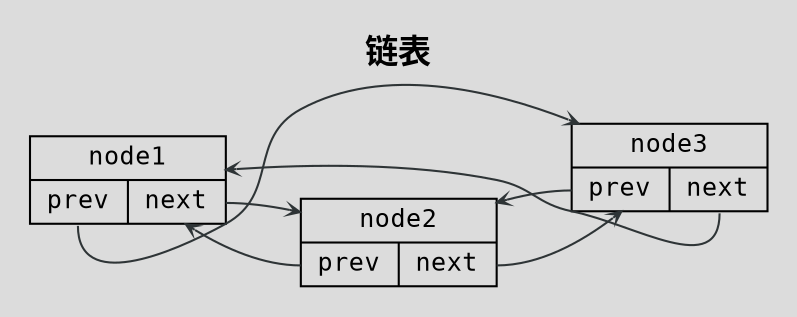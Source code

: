 digraph list {
        node [shape=record fontname=Courier fontsize=12];
        edge [color="#2e3436" height=0 arrowhead=vee arrowsize=0.5];
        pad=0.2;
        rankdir=LR;
        // rank=same;
        
        label=< <B> 链表 </B> >;
        labelloc="t";
        fontsize=16;
        bgcolor=Gainsboro;
        
        node1[label="node1 | {<prev>prev|<next>next}"];
        node2[label="node2 | {<prev>prev|<next>next}"];
        node3[label="node3 | {<prev>prev|<next>next}"];

        node1:next->node2;
        node1:prev->node3;
        node2:next->node3;
        node2:prev->node1;
        node3:prev->node2
        node3:next->node1
}